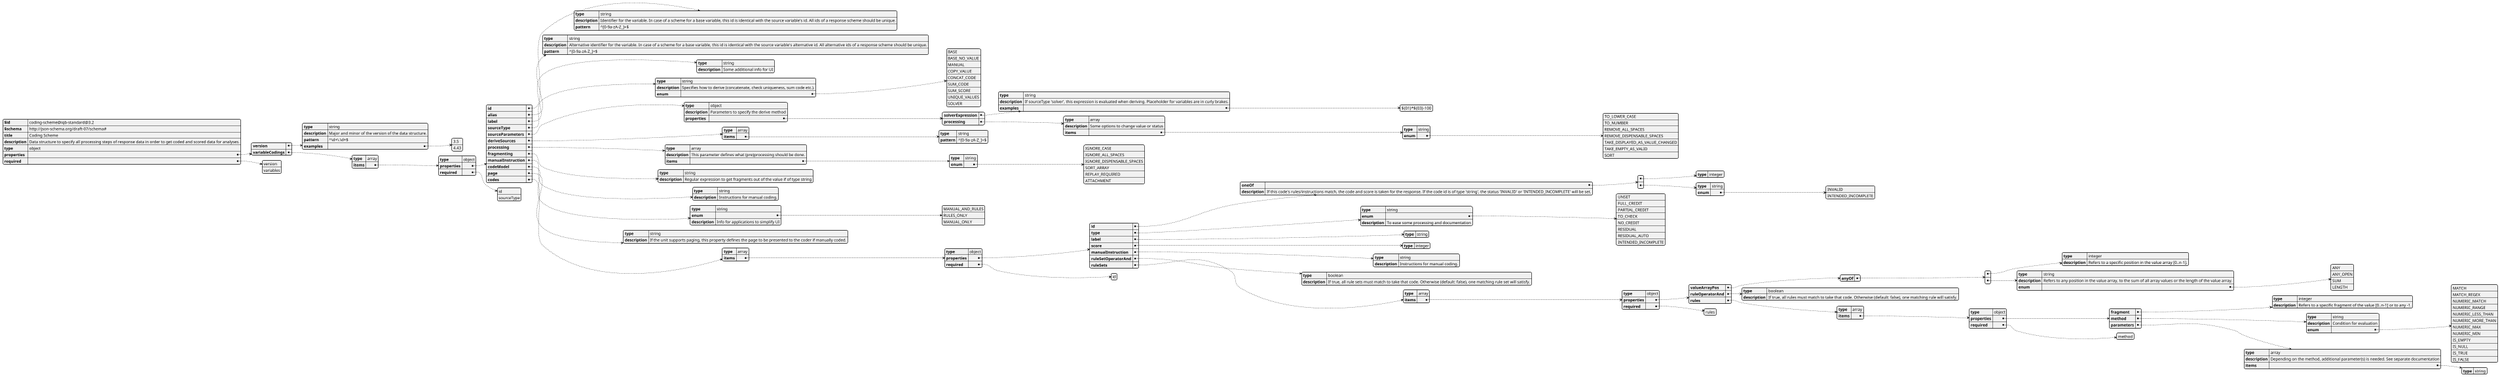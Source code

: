 @startjson
scale 0.43
{
    "$id": "coding-scheme@iqb-standard@3.2",
    "$schema": "http://json-schema.org/draft-07/schema#",
    "title": "Coding Scheme",
    "description": "Data structure to specify all processing steps of response data in order to get coded and scored data for analyses.",
    "type": "object",
    "properties": {
        "version": {
            "type": "string",
            "description": "Major and minor of the version of the data structure.",
            "pattern": "^\\d+\\.\\d+$",
            "examples": [
                "3.5",
                "4.43"
            ]
        },
        "variableCodings": {
            "type": "array",
            "items": {
                "type": "object",
                "properties": {
                    "id": {
                        "type": "string",
                        "description": "Identifier for the variable. In case of a scheme for a base variable, this id is identical with the source variable's id. All ids of a response scheme should be unique.",
                        "pattern": "^[0-9a-zA-Z_]+$"
                    },
                    "alias": {
                        "type": "string",
                        "description": "Alternative identifier for the variable. In case of a scheme for a base variable, this id is identical with the source variable's alternative id. All alternative ids of a response scheme should be unique.",
                        "pattern": "^[0-9a-zA-Z_]+$"
                    },
                    "label": {
                        "type": "string",
                        "description": "Some additional info for UI"
                    },
                    "sourceType": {
                        "type": "string",
                        "description": "Specifies how to derive (concatenate, check uniqueness, sum code etc.).",
                        "enum": [
                            "BASE",
                            "BASE_NO_VALUE",
                            "MANUAL",
                            "COPY_VALUE",
                            "CONCAT_CODE",
                            "SUM_CODE",
                            "SUM_SCORE",
                            "UNIQUE_VALUES",
                            "SOLVER"
                        ]
                    },
                    "sourceParameters": {
                        "type": "object",
                        "description": "Parameters to specify the derive method",
                        "properties": {
                            "solverExpression": {
                                "type": "string",
                                "description": "If sourceType 'solver', this expression is evaluated when deriving. Placeholder for variables are in curly brakes.",
                                "examples": [
                                    "${01}*${03}-100"
                                ]
                            },
                            "processing": {
                                "type": "array",
                                "description": "Some options to change value or status",
                                "items": {
                                    "type": "string",
                                    "enum": [
                                        "TO_LOWER_CASE",
                                        "TO_NUMBER",
                                        "REMOVE_ALL_SPACES",
                                        "REMOVE_DISPENSABLE_SPACES",
                                        "TAKE_DISPLAYED_AS_VALUE_CHANGED",
                                        "TAKE_EMPTY_AS_VALID",
                                        "SORT"
                                    ]
                                }
                            }
                        }
                    },
                    "deriveSources": {
                        "type": "array",
                        "items": {
                            "type": "string",
                            "pattern": "^[0-9a-zA-Z_]+$"
                        }
                    },
                    "processing": {
                        "type": "array",
                        "description": "This parameter defines what (pre)processing should be done.",
                        "items": {
                            "type": "string",
                            "enum": [
                                "IGNORE_CASE",
                                "IGNORE_ALL_SPACES",
                                "IGNORE_DISPENSABLE_SPACES",
                                "SORT_ARRAY",
                                "REPLAY_REQUIRED",
                                "ATTACHMENT"
                            ]
                        }
                    },
                    "fragmenting": {
                        "type": "string",
                        "description": "Regular expression to get fragments out of the value if of type string"
                    },
                    "manualInstruction": {
                        "type": "string",
                        "description": "Instructions for manual coding."
                    },
                    "codeModel": {
                        "type": "string",
                        "enum": [
                            "MANUAL_AND_RULES",
                            "RULES_ONLY",
                            "MANUAL_ONLY"
                        ],
                        "description": "Info for applications to simplify UI"
                    },
                    "page": {
                        "type": "string",
                        "description": "If the unit supports paging, this property defines the page to be presented to the coder if manually coded."
                    },
                    "codes": {
                        "type": "array",
                        "items": {
                            "type": "object",
                            "properties": {
                                "id": {
                                    "oneOf": [
                                        {
                                            "type": "integer"
                                        },
                                        {
                                            "type": "string",
                                            "enum": [
                                                "INVALID",
                                                "INTENDED_INCOMPLETE"
                                            ]
                                        }
                                    ],
                                    "description": "If this code's rules/instructions match, the code and score is taken for the response. If the code id is of type 'string', the status 'INVALID' or 'INTENDED_INCOMPLETE' will be set."
                                },
                                "type": {
                                    "type": "string",
                                    "enum": [
                                        "UNSET",
                                        "FULL_CREDIT",
                                        "PARTIAL_CREDIT",
                                        "TO_CHECK",
                                        "NO_CREDIT",
                                        "RESIDUAL",
                                        "RESIDUAL_AUTO",
                                        "INTENDED_INCOMPLETE"
                                    ],
                                    "description": "To ease some processing and documentation"
                                },
                                "label": {
                                    "type": "string"
                                },
                                "score": {
                                    "type": "integer"
                                },
                                "manualInstruction": {
                                    "type": "string",
                                    "description": "Instructions for manual coding."
                                },
                                "ruleSetOperatorAnd": {
                                    "type": "boolean",
                                    "description": "If true, all rule sets must match to take that code. Otherwise (default: false), one matching rule set will satisfy."
                                },
                                "ruleSets": {
                                    "type": "array",
                                    "items": {
                                        "type": "object",
                                        "properties": {
                                            "valueArrayPos": {
                                                "anyOf": [
                                                    {
                                                        "type": "integer",
                                                        "description": "Refers to a specific position in the value array [0..n-1]."
                                                    },
                                                    {
                                                        "type": "string",
                                                        "description": "Refers to any position in the value array, to the sum of all array values or the length of the value array.",
                                                        "enum": [
                                                            "ANY",
                                                            "ANY_OPEN",
                                                            "SUM",
                                                            "LENGTH"
                                                        ]
                                                    }
                                                ]
                                            },
                                            "ruleOperatorAnd": {
                                                "type": "boolean",
                                                "description": "If true, all rules must match to take that code. Otherwise (default: false), one matching rule will satisfy."
                                            },
                                            "rules": {
                                                "type": "array",
                                                "items": {
                                                    "type": "object",
                                                    "properties": {
                                                        "fragment": {
                                                            "type": "integer",
                                                            "description": "Refers to a specific fragment of the value [0..n-1] or to any -1."
                                                        },
                                                        "method": {
                                                            "type": "string",
                                                            "description": "Condition for evaluation",
                                                            "enum": [
                                                                "MATCH",
                                                                "MATCH_REGEX",
                                                                "NUMERIC_MATCH",
                                                                "NUMERIC_RANGE",
                                                                "NUMERIC_LESS_THAN",
                                                                "NUMERIC_MORE_THAN",
                                                                "NUMERIC_MAX",
                                                                "NUMERIC_MIN",
                                                                "IS_EMPTY",
                                                                "IS_NULL",
                                                                "IS_TRUE",
                                                                "IS_FALSE"
                                                            ]
                                                        },
                                                        "parameters": {
                                                            "type": "array",
                                                            "description": "Depending on the method, additional parameter(s) is needed. See separate documentation",
                                                            "items": {
                                                                "type": "string"
                                                            }
                                                        }
                                                    },
                                                    "required": [
                                                        "method"
                                                    ]
                                                }
                                            }
                                        },
                                        "required": [
                                            "rules"
                                        ]
                                    }
                                }
                            },
                            "required": [
                                "id"
                            ]
                        }
                    }
                },
                "required": [
                    "id",
                    "sourceType"
                ]
            }
        }
    },
    "required": [
        "version",
        "variables"
    ]
}
@endjson